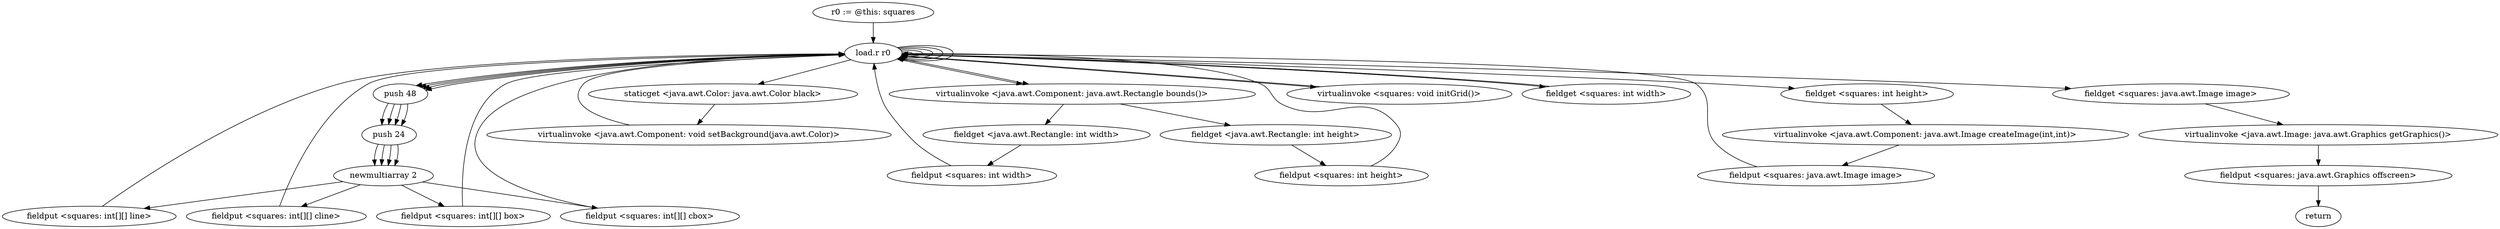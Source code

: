 digraph "" {
    "r0 := @this: squares"
    "load.r r0"
    "r0 := @this: squares"->"load.r r0";
    "push 48"
    "load.r r0"->"push 48";
    "push 24"
    "push 48"->"push 24";
    "newmultiarray 2"
    "push 24"->"newmultiarray 2";
    "fieldput <squares: int[][] line>"
    "newmultiarray 2"->"fieldput <squares: int[][] line>";
    "fieldput <squares: int[][] line>"->"load.r r0";
    "load.r r0"->"push 48";
    "push 48"->"push 24";
    "push 24"->"newmultiarray 2";
    "fieldput <squares: int[][] cline>"
    "newmultiarray 2"->"fieldput <squares: int[][] cline>";
    "fieldput <squares: int[][] cline>"->"load.r r0";
    "load.r r0"->"push 48";
    "push 48"->"push 24";
    "push 24"->"newmultiarray 2";
    "fieldput <squares: int[][] box>"
    "newmultiarray 2"->"fieldput <squares: int[][] box>";
    "fieldput <squares: int[][] box>"->"load.r r0";
    "load.r r0"->"push 48";
    "push 48"->"push 24";
    "push 24"->"newmultiarray 2";
    "fieldput <squares: int[][] cbox>"
    "newmultiarray 2"->"fieldput <squares: int[][] cbox>";
    "fieldput <squares: int[][] cbox>"->"load.r r0";
    "staticget <java.awt.Color: java.awt.Color black>"
    "load.r r0"->"staticget <java.awt.Color: java.awt.Color black>";
    "virtualinvoke <java.awt.Component: void setBackground(java.awt.Color)>"
    "staticget <java.awt.Color: java.awt.Color black>"->"virtualinvoke <java.awt.Component: void setBackground(java.awt.Color)>";
    "virtualinvoke <java.awt.Component: void setBackground(java.awt.Color)>"->"load.r r0";
    "load.r r0"->"load.r r0";
    "virtualinvoke <java.awt.Component: java.awt.Rectangle bounds()>"
    "load.r r0"->"virtualinvoke <java.awt.Component: java.awt.Rectangle bounds()>";
    "fieldget <java.awt.Rectangle: int width>"
    "virtualinvoke <java.awt.Component: java.awt.Rectangle bounds()>"->"fieldget <java.awt.Rectangle: int width>";
    "fieldput <squares: int width>"
    "fieldget <java.awt.Rectangle: int width>"->"fieldput <squares: int width>";
    "fieldput <squares: int width>"->"load.r r0";
    "load.r r0"->"load.r r0";
    "load.r r0"->"virtualinvoke <java.awt.Component: java.awt.Rectangle bounds()>";
    "fieldget <java.awt.Rectangle: int height>"
    "virtualinvoke <java.awt.Component: java.awt.Rectangle bounds()>"->"fieldget <java.awt.Rectangle: int height>";
    "fieldput <squares: int height>"
    "fieldget <java.awt.Rectangle: int height>"->"fieldput <squares: int height>";
    "fieldput <squares: int height>"->"load.r r0";
    "virtualinvoke <squares: void initGrid()>"
    "load.r r0"->"virtualinvoke <squares: void initGrid()>";
    "virtualinvoke <squares: void initGrid()>"->"load.r r0";
    "load.r r0"->"load.r r0";
    "load.r r0"->"load.r r0";
    "fieldget <squares: int width>"
    "load.r r0"->"fieldget <squares: int width>";
    "fieldget <squares: int width>"->"load.r r0";
    "fieldget <squares: int height>"
    "load.r r0"->"fieldget <squares: int height>";
    "virtualinvoke <java.awt.Component: java.awt.Image createImage(int,int)>"
    "fieldget <squares: int height>"->"virtualinvoke <java.awt.Component: java.awt.Image createImage(int,int)>";
    "fieldput <squares: java.awt.Image image>"
    "virtualinvoke <java.awt.Component: java.awt.Image createImage(int,int)>"->"fieldput <squares: java.awt.Image image>";
    "fieldput <squares: java.awt.Image image>"->"load.r r0";
    "load.r r0"->"load.r r0";
    "fieldget <squares: java.awt.Image image>"
    "load.r r0"->"fieldget <squares: java.awt.Image image>";
    "virtualinvoke <java.awt.Image: java.awt.Graphics getGraphics()>"
    "fieldget <squares: java.awt.Image image>"->"virtualinvoke <java.awt.Image: java.awt.Graphics getGraphics()>";
    "fieldput <squares: java.awt.Graphics offscreen>"
    "virtualinvoke <java.awt.Image: java.awt.Graphics getGraphics()>"->"fieldput <squares: java.awt.Graphics offscreen>";
    "return"
    "fieldput <squares: java.awt.Graphics offscreen>"->"return";
}
